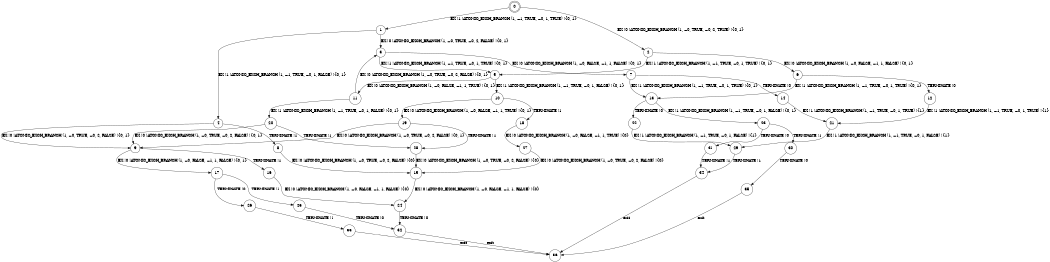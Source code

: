 digraph BCG {
size = "7, 10.5";
center = TRUE;
node [shape = circle];
0 [peripheries = 2];
0 -> 1 [label = "EX !1 !ATOMIC_EXCH_BRANCH (1, +1, TRUE, +0, 1, TRUE) !{0, 1}"];
0 -> 2 [label = "EX !0 !ATOMIC_EXCH_BRANCH (1, +0, TRUE, +0, 2, TRUE) !{0, 1}"];
1 -> 3 [label = "EX !0 !ATOMIC_EXCH_BRANCH (1, +0, TRUE, +0, 2, FALSE) !{0, 1}"];
1 -> 4 [label = "EX !1 !ATOMIC_EXCH_BRANCH (1, +1, TRUE, +0, 1, FALSE) !{0, 1}"];
2 -> 5 [label = "EX !1 !ATOMIC_EXCH_BRANCH (1, +1, TRUE, +0, 1, TRUE) !{0, 1}"];
2 -> 6 [label = "EX !0 !ATOMIC_EXCH_BRANCH (1, +0, FALSE, +1, 1, FALSE) !{0, 1}"];
3 -> 5 [label = "EX !1 !ATOMIC_EXCH_BRANCH (1, +1, TRUE, +0, 1, TRUE) !{0, 1}"];
3 -> 7 [label = "EX !0 !ATOMIC_EXCH_BRANCH (1, +0, FALSE, +1, 1, FALSE) !{0, 1}"];
4 -> 8 [label = "TERMINATE !1"];
4 -> 9 [label = "EX !0 !ATOMIC_EXCH_BRANCH (1, +0, TRUE, +0, 2, FALSE) !{0, 1}"];
5 -> 10 [label = "EX !1 !ATOMIC_EXCH_BRANCH (1, +1, TRUE, +0, 1, FALSE) !{0, 1}"];
5 -> 11 [label = "EX !0 !ATOMIC_EXCH_BRANCH (1, +0, FALSE, +1, 1, TRUE) !{0, 1}"];
6 -> 12 [label = "TERMINATE !0"];
6 -> 13 [label = "EX !1 !ATOMIC_EXCH_BRANCH (1, +1, TRUE, +0, 1, TRUE) !{0, 1}"];
7 -> 14 [label = "TERMINATE !0"];
7 -> 13 [label = "EX !1 !ATOMIC_EXCH_BRANCH (1, +1, TRUE, +0, 1, TRUE) !{0, 1}"];
8 -> 15 [label = "EX !0 !ATOMIC_EXCH_BRANCH (1, +0, TRUE, +0, 2, FALSE) !{0}"];
9 -> 16 [label = "TERMINATE !1"];
9 -> 17 [label = "EX !0 !ATOMIC_EXCH_BRANCH (1, +0, FALSE, +1, 1, FALSE) !{0, 1}"];
10 -> 18 [label = "TERMINATE !1"];
10 -> 19 [label = "EX !0 !ATOMIC_EXCH_BRANCH (1, +0, FALSE, +1, 1, TRUE) !{0, 1}"];
11 -> 20 [label = "EX !1 !ATOMIC_EXCH_BRANCH (1, +1, TRUE, +0, 1, FALSE) !{0, 1}"];
11 -> 3 [label = "EX !0 !ATOMIC_EXCH_BRANCH (1, +0, TRUE, +0, 2, FALSE) !{0, 1}"];
12 -> 21 [label = "EX !1 !ATOMIC_EXCH_BRANCH (1, +1, TRUE, +0, 1, TRUE) !{1}"];
13 -> 22 [label = "TERMINATE !0"];
13 -> 23 [label = "EX !1 !ATOMIC_EXCH_BRANCH (1, +1, TRUE, +0, 1, FALSE) !{0, 1}"];
14 -> 21 [label = "EX !1 !ATOMIC_EXCH_BRANCH (1, +1, TRUE, +0, 1, TRUE) !{1}"];
15 -> 24 [label = "EX !0 !ATOMIC_EXCH_BRANCH (1, +0, FALSE, +1, 1, FALSE) !{0}"];
16 -> 24 [label = "EX !0 !ATOMIC_EXCH_BRANCH (1, +0, FALSE, +1, 1, FALSE) !{0}"];
17 -> 25 [label = "TERMINATE !1"];
17 -> 26 [label = "TERMINATE !0"];
18 -> 27 [label = "EX !0 !ATOMIC_EXCH_BRANCH (1, +0, FALSE, +1, 1, TRUE) !{0}"];
19 -> 28 [label = "TERMINATE !1"];
19 -> 9 [label = "EX !0 !ATOMIC_EXCH_BRANCH (1, +0, TRUE, +0, 2, FALSE) !{0, 1}"];
20 -> 28 [label = "TERMINATE !1"];
20 -> 9 [label = "EX !0 !ATOMIC_EXCH_BRANCH (1, +0, TRUE, +0, 2, FALSE) !{0, 1}"];
21 -> 29 [label = "EX !1 !ATOMIC_EXCH_BRANCH (1, +1, TRUE, +0, 1, FALSE) !{1}"];
22 -> 29 [label = "EX !1 !ATOMIC_EXCH_BRANCH (1, +1, TRUE, +0, 1, FALSE) !{1}"];
23 -> 30 [label = "TERMINATE !1"];
23 -> 31 [label = "TERMINATE !0"];
24 -> 32 [label = "TERMINATE !0"];
25 -> 32 [label = "TERMINATE !0"];
26 -> 33 [label = "TERMINATE !1"];
27 -> 15 [label = "EX !0 !ATOMIC_EXCH_BRANCH (1, +0, TRUE, +0, 2, FALSE) !{0}"];
28 -> 15 [label = "EX !0 !ATOMIC_EXCH_BRANCH (1, +0, TRUE, +0, 2, FALSE) !{0}"];
29 -> 34 [label = "TERMINATE !1"];
30 -> 35 [label = "TERMINATE !0"];
31 -> 34 [label = "TERMINATE !1"];
32 -> 36 [label = "exit"];
33 -> 36 [label = "exit"];
34 -> 36 [label = "exit"];
35 -> 36 [label = "exit"];
}
